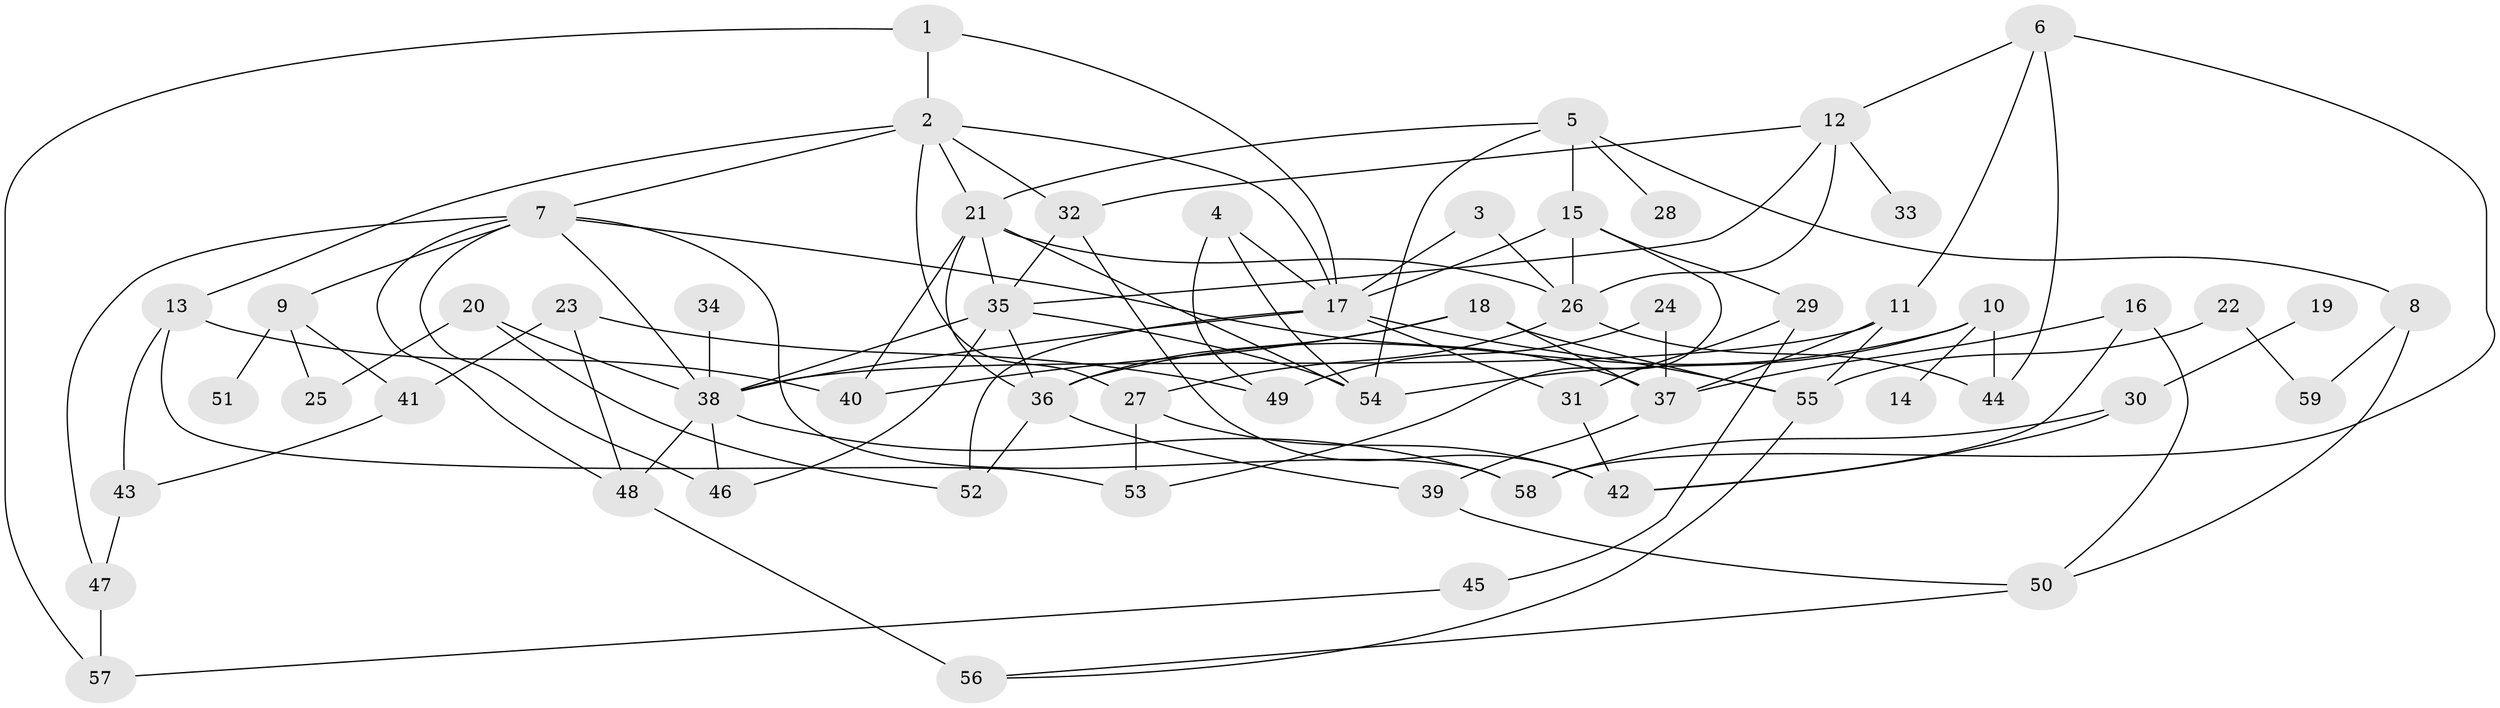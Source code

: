 // original degree distribution, {7: 0.03418803418803419, 3: 0.24786324786324787, 4: 0.1452991452991453, 6: 0.02564102564102564, 12: 0.008547008547008548, 2: 0.27350427350427353, 1: 0.18803418803418803, 5: 0.07692307692307693}
// Generated by graph-tools (version 1.1) at 2025/01/03/09/25 03:01:04]
// undirected, 59 vertices, 110 edges
graph export_dot {
graph [start="1"]
  node [color=gray90,style=filled];
  1;
  2;
  3;
  4;
  5;
  6;
  7;
  8;
  9;
  10;
  11;
  12;
  13;
  14;
  15;
  16;
  17;
  18;
  19;
  20;
  21;
  22;
  23;
  24;
  25;
  26;
  27;
  28;
  29;
  30;
  31;
  32;
  33;
  34;
  35;
  36;
  37;
  38;
  39;
  40;
  41;
  42;
  43;
  44;
  45;
  46;
  47;
  48;
  49;
  50;
  51;
  52;
  53;
  54;
  55;
  56;
  57;
  58;
  59;
  1 -- 2 [weight=1.0];
  1 -- 17 [weight=1.0];
  1 -- 57 [weight=1.0];
  2 -- 7 [weight=1.0];
  2 -- 13 [weight=1.0];
  2 -- 17 [weight=1.0];
  2 -- 21 [weight=1.0];
  2 -- 27 [weight=1.0];
  2 -- 32 [weight=1.0];
  3 -- 17 [weight=1.0];
  3 -- 26 [weight=1.0];
  4 -- 17 [weight=1.0];
  4 -- 49 [weight=1.0];
  4 -- 54 [weight=1.0];
  5 -- 8 [weight=1.0];
  5 -- 15 [weight=1.0];
  5 -- 21 [weight=1.0];
  5 -- 28 [weight=1.0];
  5 -- 54 [weight=1.0];
  6 -- 11 [weight=1.0];
  6 -- 12 [weight=1.0];
  6 -- 44 [weight=1.0];
  6 -- 58 [weight=1.0];
  7 -- 9 [weight=1.0];
  7 -- 37 [weight=1.0];
  7 -- 38 [weight=1.0];
  7 -- 46 [weight=1.0];
  7 -- 47 [weight=1.0];
  7 -- 48 [weight=1.0];
  7 -- 58 [weight=1.0];
  8 -- 50 [weight=1.0];
  8 -- 59 [weight=1.0];
  9 -- 25 [weight=1.0];
  9 -- 41 [weight=1.0];
  9 -- 51 [weight=1.0];
  10 -- 14 [weight=1.0];
  10 -- 36 [weight=1.0];
  10 -- 44 [weight=1.0];
  10 -- 54 [weight=1.0];
  11 -- 37 [weight=1.0];
  11 -- 38 [weight=1.0];
  11 -- 55 [weight=1.0];
  12 -- 26 [weight=2.0];
  12 -- 32 [weight=1.0];
  12 -- 33 [weight=1.0];
  12 -- 35 [weight=1.0];
  13 -- 40 [weight=1.0];
  13 -- 43 [weight=1.0];
  13 -- 53 [weight=1.0];
  15 -- 17 [weight=1.0];
  15 -- 26 [weight=1.0];
  15 -- 29 [weight=1.0];
  15 -- 53 [weight=1.0];
  16 -- 37 [weight=1.0];
  16 -- 42 [weight=1.0];
  16 -- 50 [weight=1.0];
  17 -- 31 [weight=1.0];
  17 -- 38 [weight=2.0];
  17 -- 52 [weight=1.0];
  17 -- 55 [weight=1.0];
  18 -- 36 [weight=1.0];
  18 -- 37 [weight=1.0];
  18 -- 40 [weight=1.0];
  18 -- 55 [weight=1.0];
  19 -- 30 [weight=1.0];
  20 -- 25 [weight=1.0];
  20 -- 38 [weight=1.0];
  20 -- 52 [weight=1.0];
  21 -- 26 [weight=1.0];
  21 -- 35 [weight=1.0];
  21 -- 36 [weight=1.0];
  21 -- 40 [weight=1.0];
  21 -- 54 [weight=1.0];
  22 -- 55 [weight=1.0];
  22 -- 59 [weight=1.0];
  23 -- 41 [weight=1.0];
  23 -- 48 [weight=1.0];
  23 -- 49 [weight=1.0];
  24 -- 37 [weight=1.0];
  24 -- 49 [weight=1.0];
  26 -- 27 [weight=1.0];
  26 -- 44 [weight=1.0];
  27 -- 42 [weight=1.0];
  27 -- 53 [weight=1.0];
  29 -- 31 [weight=1.0];
  29 -- 45 [weight=1.0];
  30 -- 42 [weight=1.0];
  30 -- 58 [weight=1.0];
  31 -- 42 [weight=1.0];
  32 -- 35 [weight=1.0];
  32 -- 42 [weight=1.0];
  34 -- 38 [weight=1.0];
  35 -- 36 [weight=1.0];
  35 -- 38 [weight=1.0];
  35 -- 46 [weight=1.0];
  35 -- 54 [weight=1.0];
  36 -- 39 [weight=1.0];
  36 -- 52 [weight=1.0];
  37 -- 39 [weight=1.0];
  38 -- 46 [weight=2.0];
  38 -- 48 [weight=1.0];
  38 -- 58 [weight=1.0];
  39 -- 50 [weight=1.0];
  41 -- 43 [weight=1.0];
  43 -- 47 [weight=1.0];
  45 -- 57 [weight=1.0];
  47 -- 57 [weight=1.0];
  48 -- 56 [weight=2.0];
  50 -- 56 [weight=1.0];
  55 -- 56 [weight=1.0];
}

